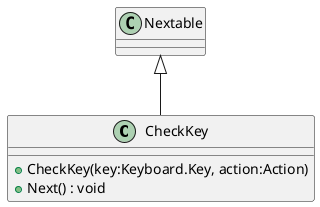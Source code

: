 @startuml
class CheckKey {
    + CheckKey(key:Keyboard.Key, action:Action)
    + Next() : void
}
Nextable <|-- CheckKey
@enduml
